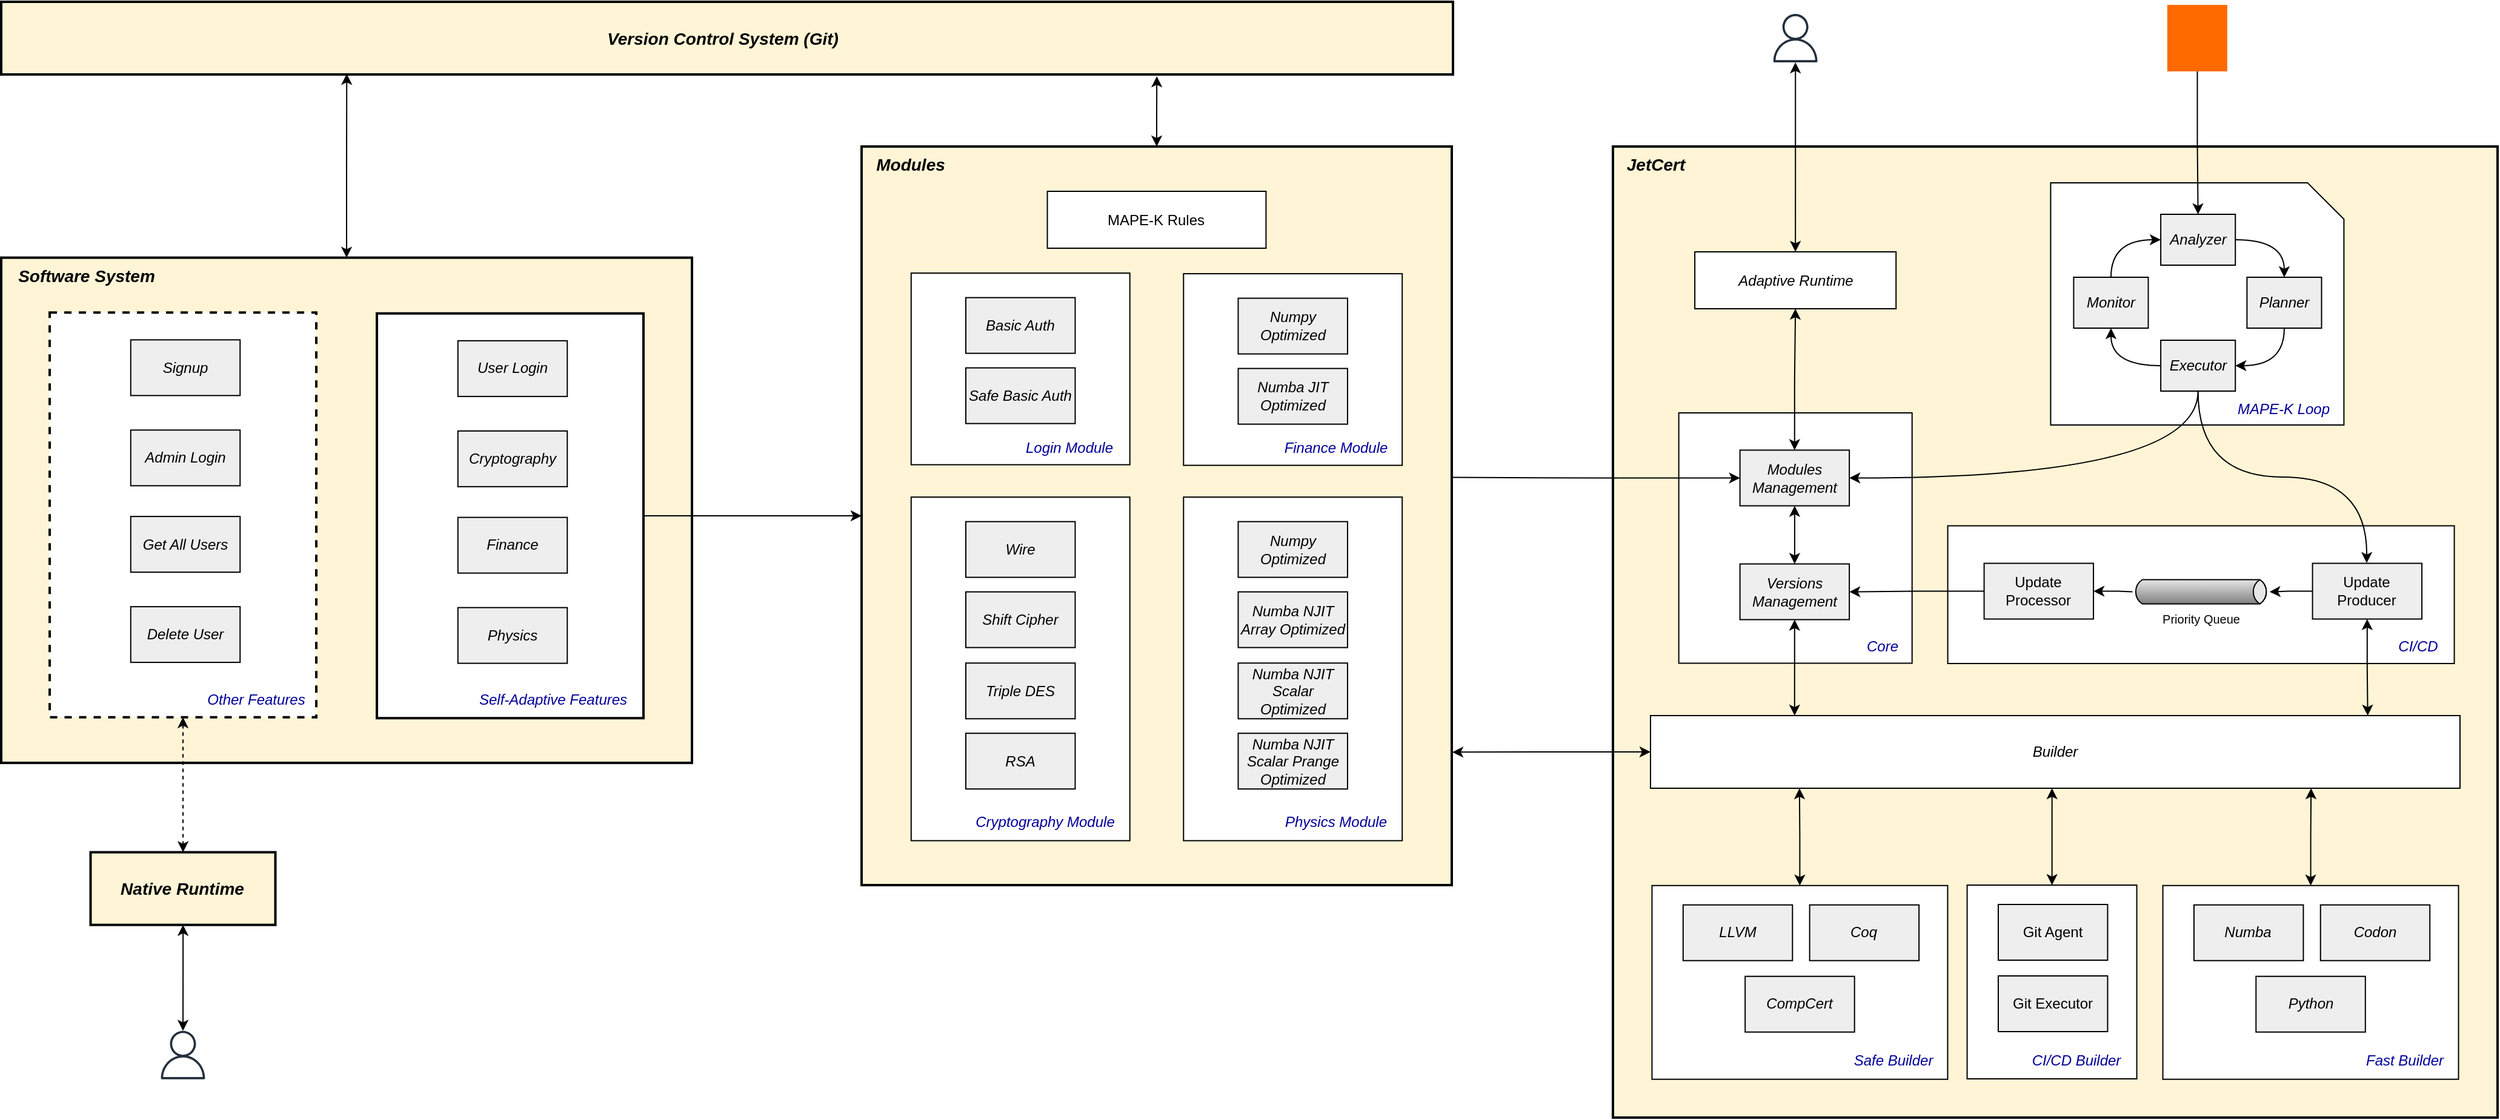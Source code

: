 <mxfile version="25.0.3">
  <diagram name="Page-1" id="ZFVRr7OpjtKKJH29cP2N">
    <mxGraphModel dx="3906" dy="2275" grid="1" gridSize="10" guides="1" tooltips="1" connect="1" arrows="1" fold="1" page="1" pageScale="1" pageWidth="850" pageHeight="1100" math="0" shadow="0">
      <root>
        <mxCell id="0" />
        <mxCell id="1" parent="0" />
        <mxCell id="7SUzxIseQcVDFoDJgZ21-4" value="" style="rounded=0;whiteSpace=wrap;html=1;strokeWidth=2;fillColor=#fff5d6;strokeColor=#000000;" parent="1" vertex="1">
          <mxGeometry x="-950" y="41.81" width="570" height="417.25" as="geometry" />
        </mxCell>
        <mxCell id="7SUzxIseQcVDFoDJgZ21-5" value="&lt;font style=&quot;font-size: 14px;&quot;&gt;&lt;b&gt;&lt;i&gt;Software System&lt;/i&gt;&lt;/b&gt;&lt;/font&gt;" style="text;html=1;align=center;verticalAlign=middle;resizable=0;points=[];autosize=1;strokeColor=none;fillColor=none;" parent="1" vertex="1">
          <mxGeometry x="-950" y="42.31" width="140" height="30" as="geometry" />
        </mxCell>
        <mxCell id="nUs16ag-8KY5u_Jwet5G-22" value="" style="rounded=0;whiteSpace=wrap;html=1;fillColor=#FFF5D6;strokeWidth=2;" parent="1" vertex="1">
          <mxGeometry x="-240" y="-50" width="487" height="610" as="geometry" />
        </mxCell>
        <mxCell id="nUs16ag-8KY5u_Jwet5G-24" value="&lt;font style=&quot;font-size: 14px;&quot;&gt;&lt;b&gt;&lt;i&gt;Modules&lt;/i&gt;&lt;/b&gt;&lt;/font&gt;" style="text;html=1;align=center;verticalAlign=middle;resizable=0;points=[];autosize=1;strokeColor=none;fillColor=none;" parent="1" vertex="1">
          <mxGeometry x="-240" y="-50" width="80" height="30" as="geometry" />
        </mxCell>
        <mxCell id="nUs16ag-8KY5u_Jwet5G-88" value="" style="rounded=0;whiteSpace=wrap;html=1;" parent="1" vertex="1">
          <mxGeometry x="25.65" y="55.06" width="180.46" height="158.25" as="geometry" />
        </mxCell>
        <mxCell id="nUs16ag-8KY5u_Jwet5G-89" value="&lt;i style=&quot;&quot;&gt;&lt;font style=&quot;font-size: 12px;&quot;&gt;Numpy Optimized&lt;/font&gt;&lt;/i&gt;" style="html=1;dropTarget=0;whiteSpace=wrap;fillColor=#EEEEEE;" parent="1" vertex="1">
          <mxGeometry x="70.76" y="75.31" width="90.24" height="46" as="geometry" />
        </mxCell>
        <mxCell id="nUs16ag-8KY5u_Jwet5G-90" value="&lt;i&gt;Numba JIT Optimized&lt;/i&gt;" style="html=1;dropTarget=0;whiteSpace=wrap;fillColor=#EEEEEE;" parent="1" vertex="1">
          <mxGeometry x="70.76" y="133.31" width="90.24" height="46" as="geometry" />
        </mxCell>
        <mxCell id="nUs16ag-8KY5u_Jwet5G-91" value="&lt;font size=&quot;1&quot; color=&quot;#000099&quot; style=&quot;&quot;&gt;&lt;i style=&quot;font-size: 12px;&quot;&gt;Finance Module&lt;/i&gt;&lt;/font&gt;" style="text;html=1;align=center;verticalAlign=middle;resizable=0;points=[];autosize=1;strokeColor=none;fillColor=none;" parent="1" vertex="1">
          <mxGeometry x="96.11" y="183.81" width="110" height="30" as="geometry" />
        </mxCell>
        <mxCell id="48fDKb3yu4CFOlkJPKU8-24" value="MAPE-K Rules" style="rounded=0;whiteSpace=wrap;html=1;" parent="1" vertex="1">
          <mxGeometry x="-86.73" y="-13.0" width="180.46" height="47" as="geometry" />
        </mxCell>
        <mxCell id="NnZYRGLzejtgDi9ghLFj-72" style="edgeStyle=orthogonalEdgeStyle;rounded=0;orthogonalLoop=1;jettySize=auto;html=1;" parent="1" source="NnZYRGLzejtgDi9ghLFj-1" target="nUs16ag-8KY5u_Jwet5G-22" edge="1">
          <mxGeometry relative="1" as="geometry" />
        </mxCell>
        <mxCell id="NnZYRGLzejtgDi9ghLFj-1" value="" style="rounded=0;whiteSpace=wrap;html=1;strokeWidth=2;" parent="1" vertex="1">
          <mxGeometry x="-640" y="87.87" width="220" height="334.25" as="geometry" />
        </mxCell>
        <mxCell id="NnZYRGLzejtgDi9ghLFj-4" value="&lt;i&gt;User Login&lt;/i&gt;" style="html=1;dropTarget=0;whiteSpace=wrap;fillColor=#EEEEEE;" parent="1" vertex="1">
          <mxGeometry x="-573.12" y="110.43" width="90.24" height="46" as="geometry" />
        </mxCell>
        <mxCell id="NnZYRGLzejtgDi9ghLFj-5" value="&lt;i&gt;Cryptography&lt;/i&gt;" style="html=1;dropTarget=0;whiteSpace=wrap;fillColor=#EEEEEE;" parent="1" vertex="1">
          <mxGeometry x="-573.12" y="184.93" width="90.24" height="46" as="geometry" />
        </mxCell>
        <mxCell id="NnZYRGLzejtgDi9ghLFj-11" value="&lt;i style=&quot;&quot;&gt;&lt;font style=&quot;font-size: 12px;&quot;&gt;Finance&lt;/font&gt;&lt;/i&gt;" style="html=1;dropTarget=0;whiteSpace=wrap;fillColor=#EEEEEE;" parent="1" vertex="1">
          <mxGeometry x="-573.12" y="256.31" width="90.24" height="46" as="geometry" />
        </mxCell>
        <mxCell id="NnZYRGLzejtgDi9ghLFj-12" value="&lt;i&gt;Physics&lt;/i&gt;" style="html=1;dropTarget=0;whiteSpace=wrap;fillColor=#EEEEEE;" parent="1" vertex="1">
          <mxGeometry x="-573.12" y="330.81" width="90.24" height="46" as="geometry" />
        </mxCell>
        <mxCell id="NnZYRGLzejtgDi9ghLFj-35" value="&lt;font color=&quot;#000099&quot;&gt;&lt;i&gt;Self-Adaptive Features&lt;/i&gt;&lt;/font&gt;" style="text;html=1;align=center;verticalAlign=middle;resizable=0;points=[];autosize=1;strokeColor=none;fillColor=none;" parent="1" vertex="1">
          <mxGeometry x="-570" y="392.12" width="150" height="30" as="geometry" />
        </mxCell>
        <mxCell id="K5gOMNAxIlGWHmhBvM_P-454" style="edgeStyle=orthogonalEdgeStyle;rounded=0;orthogonalLoop=1;jettySize=auto;html=1;dashed=1;startArrow=classic;startFill=1;" edge="1" parent="1" source="NnZYRGLzejtgDi9ghLFj-44" target="K5gOMNAxIlGWHmhBvM_P-452">
          <mxGeometry relative="1" as="geometry" />
        </mxCell>
        <mxCell id="NnZYRGLzejtgDi9ghLFj-44" value="" style="rounded=0;whiteSpace=wrap;html=1;strokeWidth=2;dashed=1;" parent="1" vertex="1">
          <mxGeometry x="-910" y="87.12" width="220" height="334.25" as="geometry" />
        </mxCell>
        <mxCell id="NnZYRGLzejtgDi9ghLFj-45" value="&lt;i&gt;Signup&lt;/i&gt;" style="html=1;dropTarget=0;whiteSpace=wrap;fillColor=#EEEEEE;" parent="1" vertex="1">
          <mxGeometry x="-843.12" y="109.68" width="90.24" height="46" as="geometry" />
        </mxCell>
        <mxCell id="NnZYRGLzejtgDi9ghLFj-46" value="&lt;i&gt;Admin Login&lt;/i&gt;" style="html=1;dropTarget=0;whiteSpace=wrap;fillColor=#EEEEEE;" parent="1" vertex="1">
          <mxGeometry x="-843.12" y="184.18" width="90.24" height="46" as="geometry" />
        </mxCell>
        <mxCell id="NnZYRGLzejtgDi9ghLFj-47" value="&lt;i style=&quot;&quot;&gt;&lt;font style=&quot;font-size: 12px;&quot;&gt;Get All Users&lt;/font&gt;&lt;/i&gt;" style="html=1;dropTarget=0;whiteSpace=wrap;fillColor=#EEEEEE;" parent="1" vertex="1">
          <mxGeometry x="-843.12" y="255.56" width="90.24" height="46" as="geometry" />
        </mxCell>
        <mxCell id="NnZYRGLzejtgDi9ghLFj-48" value="&lt;i&gt;Delete User&lt;/i&gt;" style="html=1;dropTarget=0;whiteSpace=wrap;fillColor=#EEEEEE;" parent="1" vertex="1">
          <mxGeometry x="-843.12" y="330.06" width="90.24" height="46" as="geometry" />
        </mxCell>
        <mxCell id="NnZYRGLzejtgDi9ghLFj-49" value="&lt;font color=&quot;#000099&quot;&gt;&lt;i&gt;Other Features&lt;/i&gt;&lt;/font&gt;" style="text;html=1;align=center;verticalAlign=middle;resizable=0;points=[];autosize=1;strokeColor=none;fillColor=none;" parent="1" vertex="1">
          <mxGeometry x="-790" y="392.12" width="100" height="30" as="geometry" />
        </mxCell>
        <mxCell id="NnZYRGLzejtgDi9ghLFj-55" value="" style="rounded=0;whiteSpace=wrap;html=1;" parent="1" vertex="1">
          <mxGeometry x="25.65" y="239.56" width="180.46" height="283.75" as="geometry" />
        </mxCell>
        <mxCell id="NnZYRGLzejtgDi9ghLFj-56" value="&lt;i&gt;Numpy Optimized&lt;/i&gt;" style="html=1;dropTarget=0;whiteSpace=wrap;fillColor=#EEEEEE;" parent="1" vertex="1">
          <mxGeometry x="70.76" y="259.81" width="90.24" height="46" as="geometry" />
        </mxCell>
        <mxCell id="NnZYRGLzejtgDi9ghLFj-57" value="&lt;i&gt;Numba NJIT Array Optimized&lt;/i&gt;" style="html=1;dropTarget=0;whiteSpace=wrap;fillColor=#EEEEEE;" parent="1" vertex="1">
          <mxGeometry x="70.76" y="317.81" width="90.24" height="46" as="geometry" />
        </mxCell>
        <mxCell id="NnZYRGLzejtgDi9ghLFj-58" value="&lt;font size=&quot;1&quot; color=&quot;#000099&quot; style=&quot;&quot;&gt;&lt;i style=&quot;font-size: 12px;&quot;&gt;Physics Module&lt;/i&gt;&lt;/font&gt;" style="text;html=1;align=center;verticalAlign=middle;resizable=0;points=[];autosize=1;strokeColor=none;fillColor=none;" parent="1" vertex="1">
          <mxGeometry x="96.11" y="493.31" width="110" height="30" as="geometry" />
        </mxCell>
        <mxCell id="NnZYRGLzejtgDi9ghLFj-59" value="&lt;i&gt;Numba NJIT Scalar Optimized&lt;/i&gt;" style="html=1;dropTarget=0;whiteSpace=wrap;fillColor=#EEEEEE;" parent="1" vertex="1">
          <mxGeometry x="70.76" y="376.62" width="90.24" height="46" as="geometry" />
        </mxCell>
        <mxCell id="NnZYRGLzejtgDi9ghLFj-60" value="&lt;i&gt;Numba NJIT Scalar Prange Optimized&lt;/i&gt;" style="html=1;dropTarget=0;whiteSpace=wrap;fillColor=#EEEEEE;" parent="1" vertex="1">
          <mxGeometry x="70.76" y="434.62" width="90.24" height="46" as="geometry" />
        </mxCell>
        <mxCell id="NnZYRGLzejtgDi9ghLFj-61" value="" style="rounded=0;whiteSpace=wrap;html=1;" parent="1" vertex="1">
          <mxGeometry x="-199.12" y="239.56" width="180.46" height="283.75" as="geometry" />
        </mxCell>
        <mxCell id="NnZYRGLzejtgDi9ghLFj-62" value="&lt;i&gt;Wire&lt;/i&gt;" style="html=1;dropTarget=0;whiteSpace=wrap;fillColor=#EEEEEE;" parent="1" vertex="1">
          <mxGeometry x="-154.01" y="259.81" width="90.24" height="46" as="geometry" />
        </mxCell>
        <mxCell id="NnZYRGLzejtgDi9ghLFj-63" value="&lt;i&gt;Shift Cipher&lt;/i&gt;" style="html=1;dropTarget=0;whiteSpace=wrap;fillColor=#EEEEEE;" parent="1" vertex="1">
          <mxGeometry x="-154.01" y="317.81" width="90.24" height="46" as="geometry" />
        </mxCell>
        <mxCell id="NnZYRGLzejtgDi9ghLFj-64" value="&lt;font size=&quot;1&quot; color=&quot;#000099&quot; style=&quot;&quot;&gt;&lt;i style=&quot;font-size: 12px;&quot;&gt;Cryptography Module&lt;/i&gt;&lt;/font&gt;" style="text;html=1;align=center;verticalAlign=middle;resizable=0;points=[];autosize=1;strokeColor=none;fillColor=none;" parent="1" vertex="1">
          <mxGeometry x="-158.66" y="493.31" width="140" height="30" as="geometry" />
        </mxCell>
        <mxCell id="NnZYRGLzejtgDi9ghLFj-65" value="&lt;i&gt;Triple DES&lt;/i&gt;" style="html=1;dropTarget=0;whiteSpace=wrap;fillColor=#EEEEEE;" parent="1" vertex="1">
          <mxGeometry x="-154.01" y="376.62" width="90.24" height="46" as="geometry" />
        </mxCell>
        <mxCell id="NnZYRGLzejtgDi9ghLFj-66" value="&lt;i&gt;RSA&lt;/i&gt;" style="html=1;dropTarget=0;whiteSpace=wrap;fillColor=#EEEEEE;" parent="1" vertex="1">
          <mxGeometry x="-154.01" y="434.62" width="90.24" height="46" as="geometry" />
        </mxCell>
        <mxCell id="NnZYRGLzejtgDi9ghLFj-67" value="" style="rounded=0;whiteSpace=wrap;html=1;" parent="1" vertex="1">
          <mxGeometry x="-199.12" y="54.56" width="180.46" height="158.25" as="geometry" />
        </mxCell>
        <mxCell id="NnZYRGLzejtgDi9ghLFj-68" value="&lt;i style=&quot;&quot;&gt;&lt;font style=&quot;font-size: 12px;&quot;&gt;Basic Auth&lt;/font&gt;&lt;/i&gt;" style="html=1;dropTarget=0;whiteSpace=wrap;fillColor=#EEEEEE;" parent="1" vertex="1">
          <mxGeometry x="-154.01" y="74.81" width="90.24" height="46" as="geometry" />
        </mxCell>
        <mxCell id="NnZYRGLzejtgDi9ghLFj-69" value="&lt;i&gt;Safe Basic Auth&lt;/i&gt;" style="html=1;dropTarget=0;whiteSpace=wrap;fillColor=#EEEEEE;" parent="1" vertex="1">
          <mxGeometry x="-154.01" y="132.81" width="90.24" height="46" as="geometry" />
        </mxCell>
        <mxCell id="NnZYRGLzejtgDi9ghLFj-70" value="&lt;font size=&quot;1&quot; color=&quot;#000099&quot; style=&quot;&quot;&gt;&lt;i style=&quot;font-size: 12px;&quot;&gt;Login Module&lt;/i&gt;&lt;/font&gt;" style="text;html=1;align=center;verticalAlign=middle;resizable=0;points=[];autosize=1;strokeColor=none;fillColor=none;" parent="1" vertex="1">
          <mxGeometry x="-118.66" y="183.81" width="100" height="30" as="geometry" />
        </mxCell>
        <mxCell id="K5gOMNAxIlGWHmhBvM_P-382" value="" style="rounded=0;whiteSpace=wrap;html=1;fillColor=#FFF5D6;strokeWidth=2;" vertex="1" parent="1">
          <mxGeometry x="380" y="-50" width="730" height="802" as="geometry" />
        </mxCell>
        <mxCell id="K5gOMNAxIlGWHmhBvM_P-383" value="&lt;font style=&quot;font-size: 14px;&quot;&gt;&lt;b&gt;&lt;i&gt;JetCert&lt;/i&gt;&lt;/b&gt;&lt;/font&gt;" style="text;html=1;align=center;verticalAlign=middle;resizable=0;points=[];autosize=1;strokeColor=none;fillColor=none;" vertex="1" parent="1">
          <mxGeometry x="380" y="-50" width="70" height="30" as="geometry" />
        </mxCell>
        <mxCell id="K5gOMNAxIlGWHmhBvM_P-385" value="" style="rounded=0;whiteSpace=wrap;html=1;" vertex="1" parent="1">
          <mxGeometry x="434.33" y="170" width="192.52" height="206.75" as="geometry" />
        </mxCell>
        <mxCell id="K5gOMNAxIlGWHmhBvM_P-386" value="&lt;font size=&quot;1&quot; color=&quot;#000099&quot; style=&quot;&quot;&gt;&lt;i style=&quot;font-size: 12px;&quot;&gt;Core&lt;/i&gt;&lt;/font&gt;" style="text;html=1;align=center;verticalAlign=middle;resizable=0;points=[];autosize=1;strokeColor=none;fillColor=none;" vertex="1" parent="1">
          <mxGeometry x="577.21" y="347.5" width="50" height="30" as="geometry" />
        </mxCell>
        <mxCell id="K5gOMNAxIlGWHmhBvM_P-387" value="" style="shape=card;whiteSpace=wrap;html=1;direction=south;" vertex="1" parent="1">
          <mxGeometry x="741.2" y="-20" width="242" height="200" as="geometry" />
        </mxCell>
        <mxCell id="K5gOMNAxIlGWHmhBvM_P-388" value="&lt;font size=&quot;1&quot; color=&quot;#000099&quot; style=&quot;&quot;&gt;&lt;i style=&quot;font-size: 12px;&quot;&gt;MAPE-K Loop&lt;/i&gt;&lt;/font&gt;" style="text;html=1;align=center;verticalAlign=middle;resizable=0;points=[];autosize=1;strokeColor=none;fillColor=none;" vertex="1" parent="1">
          <mxGeometry x="883.2" y="152" width="100" height="30" as="geometry" />
        </mxCell>
        <mxCell id="K5gOMNAxIlGWHmhBvM_P-389" value="&lt;font size=&quot;1&quot; style=&quot;&quot;&gt;&lt;i style=&quot;font-size: 12px;&quot;&gt;Monitor&lt;/i&gt;&lt;/font&gt;" style="html=1;dropTarget=0;whiteSpace=wrap;fillColor=#EEEEEE;" vertex="1" parent="1">
          <mxGeometry x="760.2" y="58" width="61.55" height="42" as="geometry" />
        </mxCell>
        <mxCell id="K5gOMNAxIlGWHmhBvM_P-390" style="edgeStyle=orthogonalEdgeStyle;rounded=0;orthogonalLoop=1;jettySize=auto;html=1;entryX=0.5;entryY=0;entryDx=0;entryDy=0;curved=1;" edge="1" parent="1" source="K5gOMNAxIlGWHmhBvM_P-392" target="K5gOMNAxIlGWHmhBvM_P-393">
          <mxGeometry relative="1" as="geometry" />
        </mxCell>
        <mxCell id="K5gOMNAxIlGWHmhBvM_P-391" style="edgeStyle=orthogonalEdgeStyle;rounded=0;orthogonalLoop=1;jettySize=auto;html=1;entryX=0.5;entryY=0;entryDx=0;entryDy=0;endArrow=none;endFill=0;startArrow=classic;startFill=1;curved=1;" edge="1" parent="1" source="K5gOMNAxIlGWHmhBvM_P-392" target="K5gOMNAxIlGWHmhBvM_P-389">
          <mxGeometry relative="1" as="geometry" />
        </mxCell>
        <mxCell id="K5gOMNAxIlGWHmhBvM_P-392" value="&lt;i&gt;Analyzer&lt;/i&gt;" style="html=1;dropTarget=0;whiteSpace=wrap;fillColor=#EEEEEE;" vertex="1" parent="1">
          <mxGeometry x="832.06" y="6" width="61.55" height="42" as="geometry" />
        </mxCell>
        <mxCell id="K5gOMNAxIlGWHmhBvM_P-393" value="&lt;i&gt;Planner&lt;/i&gt;" style="html=1;dropTarget=0;whiteSpace=wrap;fillColor=#EEEEEE;" vertex="1" parent="1">
          <mxGeometry x="903.2" y="58" width="61.55" height="42" as="geometry" />
        </mxCell>
        <mxCell id="K5gOMNAxIlGWHmhBvM_P-394" style="edgeStyle=orthogonalEdgeStyle;rounded=0;orthogonalLoop=1;jettySize=auto;html=1;entryX=0.5;entryY=1;entryDx=0;entryDy=0;startArrow=classic;startFill=1;endArrow=none;endFill=0;curved=1;" edge="1" parent="1" source="K5gOMNAxIlGWHmhBvM_P-397" target="K5gOMNAxIlGWHmhBvM_P-393">
          <mxGeometry relative="1" as="geometry" />
        </mxCell>
        <mxCell id="K5gOMNAxIlGWHmhBvM_P-395" style="edgeStyle=orthogonalEdgeStyle;rounded=0;orthogonalLoop=1;jettySize=auto;html=1;entryX=0.5;entryY=1;entryDx=0;entryDy=0;curved=1;" edge="1" parent="1" source="K5gOMNAxIlGWHmhBvM_P-397" target="K5gOMNAxIlGWHmhBvM_P-389">
          <mxGeometry relative="1" as="geometry" />
        </mxCell>
        <mxCell id="K5gOMNAxIlGWHmhBvM_P-396" style="edgeStyle=orthogonalEdgeStyle;rounded=0;orthogonalLoop=1;jettySize=auto;html=1;entryX=1;entryY=0.5;entryDx=0;entryDy=0;exitX=0.5;exitY=1;exitDx=0;exitDy=0;curved=1;" edge="1" parent="1" source="K5gOMNAxIlGWHmhBvM_P-397" target="K5gOMNAxIlGWHmhBvM_P-401">
          <mxGeometry relative="1" as="geometry" />
        </mxCell>
        <mxCell id="K5gOMNAxIlGWHmhBvM_P-397" value="&lt;i&gt;Executor&lt;/i&gt;" style="html=1;dropTarget=0;whiteSpace=wrap;fillColor=#EEEEEE;" vertex="1" parent="1">
          <mxGeometry x="832.06" y="110" width="61.55" height="42" as="geometry" />
        </mxCell>
        <mxCell id="K5gOMNAxIlGWHmhBvM_P-398" value="&lt;i&gt;Adaptive Runtime&lt;/i&gt;" style="rounded=0;whiteSpace=wrap;html=1;" vertex="1" parent="1">
          <mxGeometry x="447.56" y="37.0" width="166.06" height="47" as="geometry" />
        </mxCell>
        <mxCell id="K5gOMNAxIlGWHmhBvM_P-399" style="edgeStyle=orthogonalEdgeStyle;rounded=0;orthogonalLoop=1;jettySize=auto;html=1;entryX=0.5;entryY=1;entryDx=0;entryDy=0;startArrow=classic;startFill=1;" edge="1" parent="1" source="K5gOMNAxIlGWHmhBvM_P-401" target="K5gOMNAxIlGWHmhBvM_P-398">
          <mxGeometry relative="1" as="geometry" />
        </mxCell>
        <mxCell id="K5gOMNAxIlGWHmhBvM_P-400" value="" style="edgeStyle=orthogonalEdgeStyle;rounded=0;orthogonalLoop=1;jettySize=auto;html=1;startArrow=classic;startFill=1;" edge="1" parent="1" source="K5gOMNAxIlGWHmhBvM_P-401" target="K5gOMNAxIlGWHmhBvM_P-413">
          <mxGeometry relative="1" as="geometry" />
        </mxCell>
        <mxCell id="K5gOMNAxIlGWHmhBvM_P-401" value="&lt;div&gt;&lt;i&gt;Modules&lt;/i&gt;&lt;/div&gt;&lt;div&gt;&lt;i&gt;Management&lt;/i&gt;&lt;/div&gt;" style="html=1;dropTarget=0;whiteSpace=wrap;fillColor=#EEEEEE;" vertex="1" parent="1">
          <mxGeometry x="484.83" y="200.75" width="90.24" height="46" as="geometry" />
        </mxCell>
        <mxCell id="K5gOMNAxIlGWHmhBvM_P-402" value="" style="rounded=0;whiteSpace=wrap;html=1;" vertex="1" parent="1">
          <mxGeometry x="412.22" y="560.36" width="244" height="160" as="geometry" />
        </mxCell>
        <mxCell id="K5gOMNAxIlGWHmhBvM_P-403" value="&lt;font size=&quot;1&quot; color=&quot;#000099&quot; style=&quot;&quot;&gt;&lt;i style=&quot;font-size: 12px;&quot;&gt;Safe Builder&lt;/i&gt;&lt;/font&gt;" style="text;html=1;align=center;verticalAlign=middle;resizable=0;points=[];autosize=1;strokeColor=none;fillColor=none;" vertex="1" parent="1">
          <mxGeometry x="566.22" y="690.36" width="90" height="30" as="geometry" />
        </mxCell>
        <mxCell id="K5gOMNAxIlGWHmhBvM_P-404" value="&lt;i&gt;LLVM&lt;/i&gt;" style="html=1;dropTarget=0;whiteSpace=wrap;fillColor=#EEEEEE;" vertex="1" parent="1">
          <mxGeometry x="437.92" y="576.36" width="90.24" height="46" as="geometry" />
        </mxCell>
        <mxCell id="K5gOMNAxIlGWHmhBvM_P-405" value="&lt;i&gt;Coq&lt;/i&gt;" style="html=1;dropTarget=0;whiteSpace=wrap;fillColor=#EEEEEE;" vertex="1" parent="1">
          <mxGeometry x="542.32" y="576.36" width="90.24" height="46" as="geometry" />
        </mxCell>
        <mxCell id="K5gOMNAxIlGWHmhBvM_P-406" value="&lt;i style=&quot;&quot;&gt;&lt;font style=&quot;font-size: 12px;&quot;&gt;CompCert&lt;/font&gt;&lt;/i&gt;" style="html=1;dropTarget=0;whiteSpace=wrap;fillColor=#EEEEEE;" vertex="1" parent="1">
          <mxGeometry x="489.1" y="635.36" width="90.24" height="46" as="geometry" />
        </mxCell>
        <mxCell id="K5gOMNAxIlGWHmhBvM_P-408" value="" style="rounded=0;whiteSpace=wrap;html=1;" vertex="1" parent="1">
          <mxGeometry x="833.78" y="560.36" width="244" height="160" as="geometry" />
        </mxCell>
        <mxCell id="K5gOMNAxIlGWHmhBvM_P-409" value="&lt;font size=&quot;1&quot; color=&quot;#000099&quot; style=&quot;&quot;&gt;&lt;i style=&quot;font-size: 12px;&quot;&gt;Fast Builder&lt;/i&gt;&lt;/font&gt;" style="text;html=1;align=center;verticalAlign=middle;resizable=0;points=[];autosize=1;strokeColor=none;fillColor=none;" vertex="1" parent="1">
          <mxGeometry x="987.78" y="690.36" width="90" height="30" as="geometry" />
        </mxCell>
        <mxCell id="K5gOMNAxIlGWHmhBvM_P-410" value="&lt;i&gt;Numba&lt;/i&gt;" style="html=1;dropTarget=0;whiteSpace=wrap;fillColor=#EEEEEE;" vertex="1" parent="1">
          <mxGeometry x="859.48" y="576.36" width="90.24" height="46" as="geometry" />
        </mxCell>
        <mxCell id="K5gOMNAxIlGWHmhBvM_P-411" value="&lt;i&gt;Codon&lt;/i&gt;" style="html=1;dropTarget=0;whiteSpace=wrap;fillColor=#EEEEEE;" vertex="1" parent="1">
          <mxGeometry x="963.88" y="576.36" width="90.24" height="46" as="geometry" />
        </mxCell>
        <mxCell id="K5gOMNAxIlGWHmhBvM_P-412" value="&lt;i style=&quot;&quot;&gt;&lt;font style=&quot;font-size: 12px;&quot;&gt;Python&lt;/font&gt;&lt;/i&gt;" style="html=1;dropTarget=0;whiteSpace=wrap;fillColor=#EEEEEE;" vertex="1" parent="1">
          <mxGeometry x="910.66" y="635.36" width="90.24" height="46" as="geometry" />
        </mxCell>
        <mxCell id="K5gOMNAxIlGWHmhBvM_P-413" value="&lt;i&gt;Versions Management&lt;/i&gt;" style="html=1;dropTarget=0;whiteSpace=wrap;fillColor=#EEEEEE;" vertex="1" parent="1">
          <mxGeometry x="484.83" y="294.75" width="90.24" height="46" as="geometry" />
        </mxCell>
        <mxCell id="K5gOMNAxIlGWHmhBvM_P-414" value="" style="rounded=0;whiteSpace=wrap;html=1;" vertex="1" parent="1">
          <mxGeometry x="656.29" y="263.25" width="418" height="113.75" as="geometry" />
        </mxCell>
        <mxCell id="K5gOMNAxIlGWHmhBvM_P-415" value="&lt;font size=&quot;1&quot; color=&quot;#000099&quot; style=&quot;&quot;&gt;&lt;i style=&quot;font-size: 12px;&quot;&gt;CI/CD&lt;/i&gt;&lt;/font&gt;" style="text;html=1;align=center;verticalAlign=middle;resizable=0;points=[];autosize=1;strokeColor=none;fillColor=none;" vertex="1" parent="1">
          <mxGeometry x="1014.29" y="347.5" width="60" height="30" as="geometry" />
        </mxCell>
        <mxCell id="K5gOMNAxIlGWHmhBvM_P-416" value="" style="edgeStyle=orthogonalEdgeStyle;rounded=0;orthogonalLoop=1;jettySize=auto;html=1;" edge="1" parent="1" source="K5gOMNAxIlGWHmhBvM_P-417" target="K5gOMNAxIlGWHmhBvM_P-419">
          <mxGeometry relative="1" as="geometry" />
        </mxCell>
        <mxCell id="K5gOMNAxIlGWHmhBvM_P-417" value="Update Producer" style="html=1;dropTarget=0;whiteSpace=wrap;fillColor=#EEEEEE;" vertex="1" parent="1">
          <mxGeometry x="957.29" y="294.25" width="90.24" height="46" as="geometry" />
        </mxCell>
        <mxCell id="K5gOMNAxIlGWHmhBvM_P-418" value="&lt;i&gt;Builder&lt;/i&gt;" style="rounded=0;whiteSpace=wrap;html=1;" vertex="1" parent="1">
          <mxGeometry x="411" y="420" width="668" height="60" as="geometry" />
        </mxCell>
        <mxCell id="K5gOMNAxIlGWHmhBvM_P-419" value="&lt;font style=&quot;font-size: 10px;&quot;&gt;Priority Queue&lt;/font&gt;" style="strokeWidth=1;outlineConnect=0;dashed=0;align=center;html=1;fontSize=8;shape=mxgraph.eip.messageChannel;verticalLabelPosition=bottom;labelBackgroundColor=#ffffff;verticalAlign=top;" vertex="1" parent="1">
          <mxGeometry x="808.79" y="307.75" width="113" height="20" as="geometry" />
        </mxCell>
        <mxCell id="K5gOMNAxIlGWHmhBvM_P-420" value="" style="edgeStyle=orthogonalEdgeStyle;rounded=0;orthogonalLoop=1;jettySize=auto;html=1;" edge="1" parent="1" source="K5gOMNAxIlGWHmhBvM_P-422" target="K5gOMNAxIlGWHmhBvM_P-413">
          <mxGeometry relative="1" as="geometry" />
        </mxCell>
        <mxCell id="K5gOMNAxIlGWHmhBvM_P-421" value="" style="edgeStyle=orthogonalEdgeStyle;rounded=0;orthogonalLoop=1;jettySize=auto;html=1;endArrow=none;endFill=0;startArrow=classic;startFill=1;" edge="1" parent="1" source="K5gOMNAxIlGWHmhBvM_P-422" target="K5gOMNAxIlGWHmhBvM_P-419">
          <mxGeometry relative="1" as="geometry" />
        </mxCell>
        <mxCell id="K5gOMNAxIlGWHmhBvM_P-422" value="Update Processor" style="html=1;dropTarget=0;whiteSpace=wrap;fillColor=#EEEEEE;" vertex="1" parent="1">
          <mxGeometry x="686.29" y="294.25" width="90.24" height="46" as="geometry" />
        </mxCell>
        <mxCell id="K5gOMNAxIlGWHmhBvM_P-424" style="edgeStyle=orthogonalEdgeStyle;rounded=0;orthogonalLoop=1;jettySize=auto;html=1;entryX=0.5;entryY=0;entryDx=0;entryDy=0;startArrow=classic;startFill=1;" edge="1" parent="1" source="K5gOMNAxIlGWHmhBvM_P-425" target="K5gOMNAxIlGWHmhBvM_P-398">
          <mxGeometry relative="1" as="geometry" />
        </mxCell>
        <mxCell id="K5gOMNAxIlGWHmhBvM_P-425" value="" style="sketch=0;outlineConnect=0;fontColor=#232F3E;gradientColor=none;fillColor=#232F3D;strokeColor=none;dashed=0;verticalLabelPosition=bottom;verticalAlign=top;align=center;html=1;fontSize=12;fontStyle=0;aspect=fixed;pointerEvents=1;shape=mxgraph.aws4.user;" vertex="1" parent="1">
          <mxGeometry x="510.59" y="-159.5" width="40" height="40" as="geometry" />
        </mxCell>
        <mxCell id="K5gOMNAxIlGWHmhBvM_P-426" value="" style="rounded=0;whiteSpace=wrap;html=1;" vertex="1" parent="1">
          <mxGeometry x="672.28" y="560" width="140" height="160" as="geometry" />
        </mxCell>
        <mxCell id="K5gOMNAxIlGWHmhBvM_P-427" value="&lt;font color=&quot;#000099&quot;&gt;&lt;i&gt;CI/CD Builder&lt;/i&gt;&lt;/font&gt;" style="text;html=1;align=center;verticalAlign=middle;resizable=0;points=[];autosize=1;strokeColor=none;fillColor=none;" vertex="1" parent="1">
          <mxGeometry x="712.28" y="690.0" width="100" height="30" as="geometry" />
        </mxCell>
        <mxCell id="K5gOMNAxIlGWHmhBvM_P-428" value="Git Agent" style="html=1;dropTarget=0;whiteSpace=wrap;fillColor=#EEEEEE;" vertex="1" parent="1">
          <mxGeometry x="697.98" y="576.0" width="90.24" height="46" as="geometry" />
        </mxCell>
        <mxCell id="K5gOMNAxIlGWHmhBvM_P-429" value="Git Executor" style="html=1;dropTarget=0;whiteSpace=wrap;fillColor=#EEEEEE;" vertex="1" parent="1">
          <mxGeometry x="697.98" y="635.0" width="90.24" height="46" as="geometry" />
        </mxCell>
        <mxCell id="K5gOMNAxIlGWHmhBvM_P-430" style="edgeStyle=orthogonalEdgeStyle;rounded=0;orthogonalLoop=1;jettySize=auto;html=1;entryX=0.184;entryY=1;entryDx=0;entryDy=0;entryPerimeter=0;startArrow=classic;startFill=1;" edge="1" parent="1" source="K5gOMNAxIlGWHmhBvM_P-402" target="K5gOMNAxIlGWHmhBvM_P-418">
          <mxGeometry relative="1" as="geometry" />
        </mxCell>
        <mxCell id="K5gOMNAxIlGWHmhBvM_P-431" style="edgeStyle=orthogonalEdgeStyle;rounded=0;orthogonalLoop=1;jettySize=auto;html=1;entryX=0.496;entryY=1;entryDx=0;entryDy=0;entryPerimeter=0;startArrow=classic;startFill=1;" edge="1" parent="1" source="K5gOMNAxIlGWHmhBvM_P-426" target="K5gOMNAxIlGWHmhBvM_P-418">
          <mxGeometry relative="1" as="geometry" />
        </mxCell>
        <mxCell id="K5gOMNAxIlGWHmhBvM_P-432" style="edgeStyle=orthogonalEdgeStyle;rounded=0;orthogonalLoop=1;jettySize=auto;html=1;entryX=0.178;entryY=0;entryDx=0;entryDy=0;entryPerimeter=0;startArrow=classic;startFill=1;" edge="1" parent="1" source="K5gOMNAxIlGWHmhBvM_P-413" target="K5gOMNAxIlGWHmhBvM_P-418">
          <mxGeometry relative="1" as="geometry" />
        </mxCell>
        <mxCell id="K5gOMNAxIlGWHmhBvM_P-433" style="edgeStyle=orthogonalEdgeStyle;rounded=0;orthogonalLoop=1;jettySize=auto;html=1;entryX=0.816;entryY=1;entryDx=0;entryDy=0;entryPerimeter=0;startArrow=classic;startFill=1;" edge="1" parent="1" source="K5gOMNAxIlGWHmhBvM_P-408" target="K5gOMNAxIlGWHmhBvM_P-418">
          <mxGeometry relative="1" as="geometry" />
        </mxCell>
        <mxCell id="K5gOMNAxIlGWHmhBvM_P-434" style="edgeStyle=orthogonalEdgeStyle;rounded=0;orthogonalLoop=1;jettySize=auto;html=1;entryX=0.886;entryY=0;entryDx=0;entryDy=0;entryPerimeter=0;startArrow=classic;startFill=1;" edge="1" parent="1" source="K5gOMNAxIlGWHmhBvM_P-417" target="K5gOMNAxIlGWHmhBvM_P-418">
          <mxGeometry relative="1" as="geometry" />
        </mxCell>
        <mxCell id="K5gOMNAxIlGWHmhBvM_P-435" style="edgeStyle=orthogonalEdgeStyle;rounded=0;orthogonalLoop=1;jettySize=auto;html=1;entryX=0.5;entryY=0;entryDx=0;entryDy=0;exitX=0.5;exitY=1;exitDx=0;exitDy=0;curved=1;" edge="1" parent="1" source="K5gOMNAxIlGWHmhBvM_P-397">
          <mxGeometry relative="1" as="geometry">
            <mxPoint x="894" y="131" as="sourcePoint" />
            <mxPoint x="1002" y="294" as="targetPoint" />
          </mxGeometry>
        </mxCell>
        <mxCell id="K5gOMNAxIlGWHmhBvM_P-444" style="edgeStyle=orthogonalEdgeStyle;rounded=0;orthogonalLoop=1;jettySize=auto;html=1;entryX=1.001;entryY=0.448;entryDx=0;entryDy=0;entryPerimeter=0;startArrow=classic;startFill=1;endArrow=none;endFill=0;" edge="1" parent="1" source="K5gOMNAxIlGWHmhBvM_P-401" target="nUs16ag-8KY5u_Jwet5G-22">
          <mxGeometry relative="1" as="geometry" />
        </mxCell>
        <mxCell id="K5gOMNAxIlGWHmhBvM_P-447" style="edgeStyle=orthogonalEdgeStyle;rounded=0;orthogonalLoop=1;jettySize=auto;html=1;entryX=1.001;entryY=0.82;entryDx=0;entryDy=0;entryPerimeter=0;startArrow=classic;startFill=1;" edge="1" parent="1" source="K5gOMNAxIlGWHmhBvM_P-418" target="nUs16ag-8KY5u_Jwet5G-22">
          <mxGeometry relative="1" as="geometry" />
        </mxCell>
        <mxCell id="K5gOMNAxIlGWHmhBvM_P-448" value="" style="rounded=0;whiteSpace=wrap;html=1;fillColor=#FFF5D6;strokeWidth=2;" vertex="1" parent="1">
          <mxGeometry x="-950" y="-169.5" width="1198" height="60" as="geometry" />
        </mxCell>
        <mxCell id="K5gOMNAxIlGWHmhBvM_P-449" value="&lt;font style=&quot;font-size: 14px;&quot;&gt;&lt;b&gt;&lt;i&gt;Version Control System (Git)&lt;/i&gt;&lt;/b&gt;&lt;/font&gt;" style="text;html=1;align=center;verticalAlign=middle;resizable=0;points=[];autosize=1;strokeColor=none;fillColor=none;" vertex="1" parent="1">
          <mxGeometry x="-460" y="-154.5" width="210" height="30" as="geometry" />
        </mxCell>
        <mxCell id="K5gOMNAxIlGWHmhBvM_P-450" value="" style="sketch=0;outlineConnect=0;fontColor=#232F3E;gradientColor=none;fillColor=#232F3D;strokeColor=none;dashed=0;verticalLabelPosition=bottom;verticalAlign=top;align=center;html=1;fontSize=12;fontStyle=0;aspect=fixed;pointerEvents=1;shape=mxgraph.aws4.user;" vertex="1" parent="1">
          <mxGeometry x="-820.0" y="680.36" width="40" height="40" as="geometry" />
        </mxCell>
        <mxCell id="K5gOMNAxIlGWHmhBvM_P-451" value="" style="edgeStyle=orthogonalEdgeStyle;rounded=0;orthogonalLoop=1;jettySize=auto;html=1;startArrow=classic;startFill=1;" edge="1" parent="1" source="K5gOMNAxIlGWHmhBvM_P-452" target="K5gOMNAxIlGWHmhBvM_P-450">
          <mxGeometry relative="1" as="geometry" />
        </mxCell>
        <mxCell id="K5gOMNAxIlGWHmhBvM_P-452" value="" style="rounded=0;whiteSpace=wrap;html=1;fillColor=#FFF5D6;strokeWidth=2;" vertex="1" parent="1">
          <mxGeometry x="-876.25" y="532.86" width="152.5" height="60" as="geometry" />
        </mxCell>
        <mxCell id="K5gOMNAxIlGWHmhBvM_P-453" value="&lt;font style=&quot;font-size: 14px;&quot;&gt;&lt;b&gt;&lt;i&gt;Native Runtime&lt;/i&gt;&lt;/b&gt;&lt;/font&gt;" style="text;html=1;align=center;verticalAlign=middle;resizable=0;points=[];autosize=1;strokeColor=none;fillColor=none;" vertex="1" parent="1">
          <mxGeometry x="-866.25" y="547.86" width="130" height="30" as="geometry" />
        </mxCell>
        <mxCell id="K5gOMNAxIlGWHmhBvM_P-455" style="edgeStyle=orthogonalEdgeStyle;rounded=0;orthogonalLoop=1;jettySize=auto;html=1;entryX=0.796;entryY=1.025;entryDx=0;entryDy=0;entryPerimeter=0;startArrow=classic;startFill=1;" edge="1" parent="1" source="nUs16ag-8KY5u_Jwet5G-22" target="K5gOMNAxIlGWHmhBvM_P-448">
          <mxGeometry relative="1" as="geometry" />
        </mxCell>
        <mxCell id="K5gOMNAxIlGWHmhBvM_P-458" style="edgeStyle=orthogonalEdgeStyle;rounded=0;orthogonalLoop=1;jettySize=auto;html=1;entryX=0.238;entryY=0.992;entryDx=0;entryDy=0;entryPerimeter=0;startArrow=classic;startFill=1;" edge="1" parent="1" source="7SUzxIseQcVDFoDJgZ21-4" target="K5gOMNAxIlGWHmhBvM_P-448">
          <mxGeometry relative="1" as="geometry" />
        </mxCell>
        <mxCell id="K5gOMNAxIlGWHmhBvM_P-461" style="edgeStyle=orthogonalEdgeStyle;rounded=0;orthogonalLoop=1;jettySize=auto;html=1;entryX=0.5;entryY=0;entryDx=0;entryDy=0;" edge="1" parent="1" source="K5gOMNAxIlGWHmhBvM_P-460" target="K5gOMNAxIlGWHmhBvM_P-392">
          <mxGeometry relative="1" as="geometry" />
        </mxCell>
        <mxCell id="K5gOMNAxIlGWHmhBvM_P-460" value="" style="points=[];aspect=fixed;html=1;align=center;shadow=0;dashed=0;fillColor=#FF6A00;strokeColor=none;shape=mxgraph.alibaba_cloud.isoc_iot_security_operations_center;" vertex="1" parent="1">
          <mxGeometry x="837.45" y="-166.95" width="49.5" height="54.9" as="geometry" />
        </mxCell>
      </root>
    </mxGraphModel>
  </diagram>
</mxfile>
